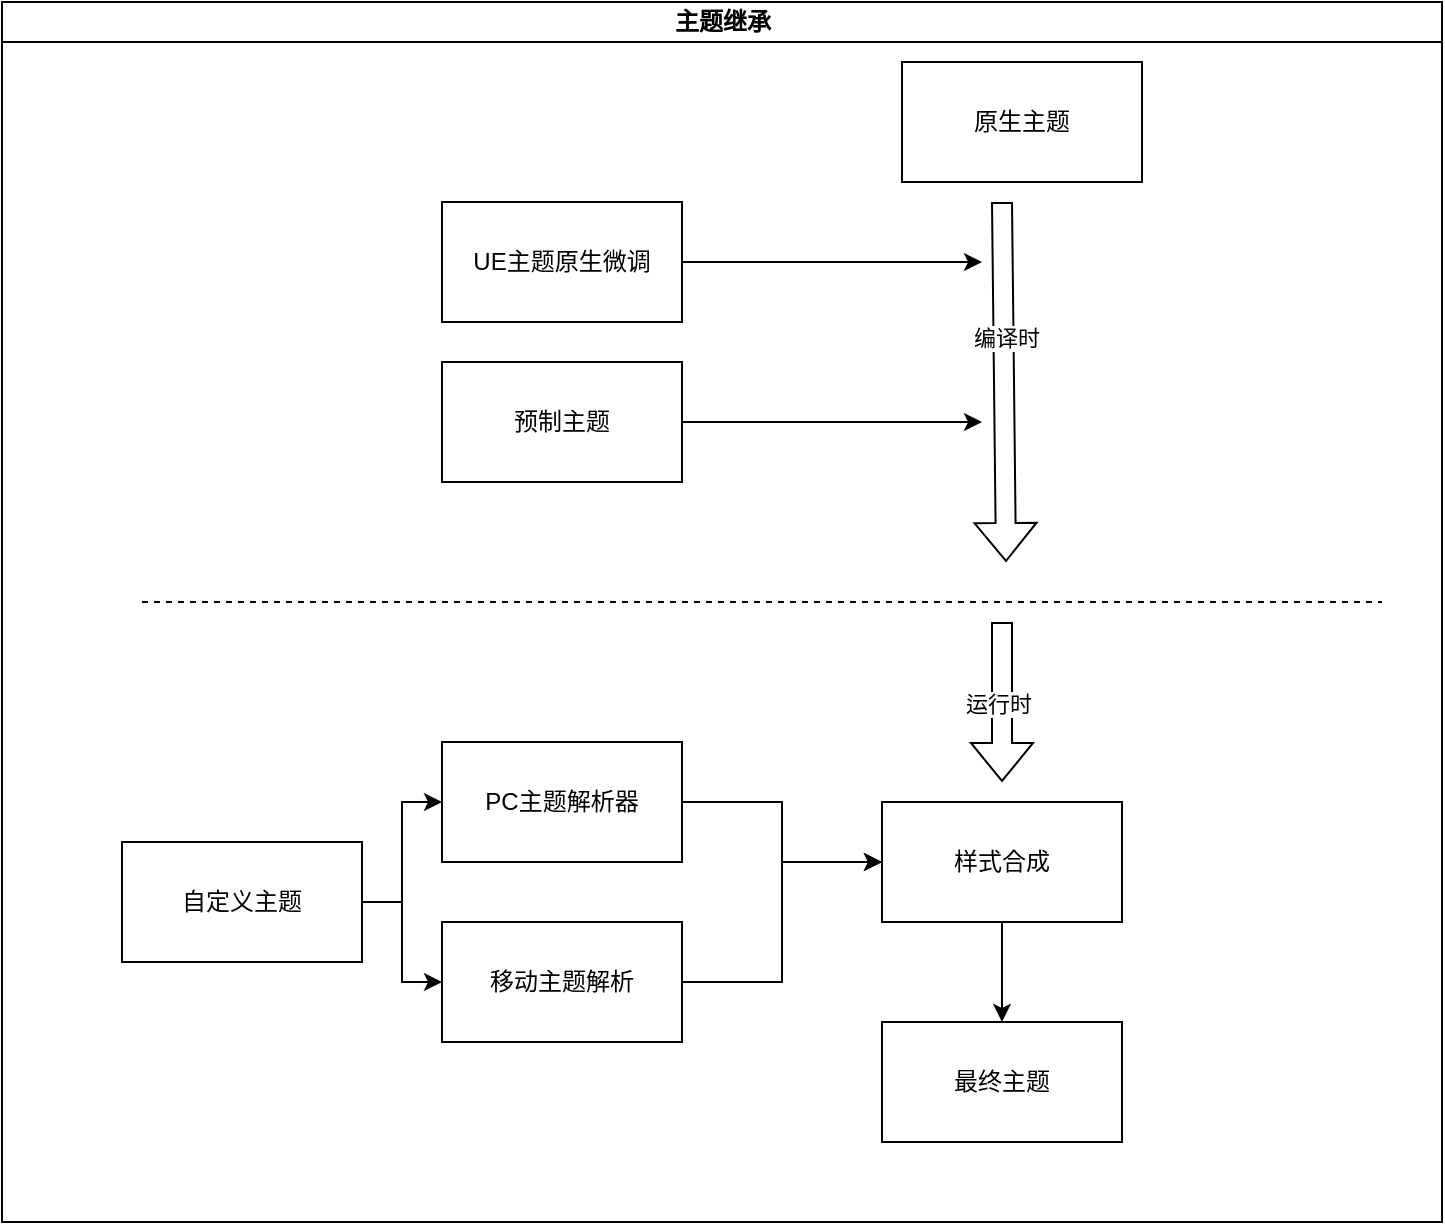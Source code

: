 <mxfile version="28.1.1">
  <diagram id="prtHgNgQTEPvFCAcTncT" name="Page-1">
    <mxGraphModel dx="1418" dy="786" grid="1" gridSize="10" guides="1" tooltips="1" connect="1" arrows="1" fold="1" page="1" pageScale="1" pageWidth="827" pageHeight="1169" math="0" shadow="0">
      <root>
        <mxCell id="0" />
        <mxCell id="1" parent="0" />
        <mxCell id="dNxyNK7c78bLwvsdeMH5-11" value="主题继承" style="swimlane;html=1;startSize=20;horizontal=1;containerType=tree;glass=0;" parent="1" vertex="1">
          <mxGeometry x="40" y="80" width="720" height="610" as="geometry" />
        </mxCell>
        <mxCell id="RWfXwklQVhIxapuO80Ik-25" style="edgeStyle=orthogonalEdgeStyle;rounded=0;orthogonalLoop=1;jettySize=auto;html=1;" edge="1" parent="dNxyNK7c78bLwvsdeMH5-11" source="RWfXwklQVhIxapuO80Ik-2" target="RWfXwklQVhIxapuO80Ik-21">
          <mxGeometry relative="1" as="geometry" />
        </mxCell>
        <mxCell id="RWfXwklQVhIxapuO80Ik-2" value="PC主题解析器" style="rounded=0;whiteSpace=wrap;html=1;" vertex="1" parent="dNxyNK7c78bLwvsdeMH5-11">
          <mxGeometry x="220" y="370" width="120" height="60" as="geometry" />
        </mxCell>
        <mxCell id="RWfXwklQVhIxapuO80Ik-26" style="edgeStyle=orthogonalEdgeStyle;rounded=0;orthogonalLoop=1;jettySize=auto;html=1;" edge="1" parent="dNxyNK7c78bLwvsdeMH5-11" source="RWfXwklQVhIxapuO80Ik-3" target="RWfXwklQVhIxapuO80Ik-21">
          <mxGeometry relative="1" as="geometry" />
        </mxCell>
        <mxCell id="RWfXwklQVhIxapuO80Ik-3" value="移动主题解析" style="rounded=0;whiteSpace=wrap;html=1;" vertex="1" parent="dNxyNK7c78bLwvsdeMH5-11">
          <mxGeometry x="220" y="460" width="120" height="60" as="geometry" />
        </mxCell>
        <mxCell id="RWfXwklQVhIxapuO80Ik-4" value="最终主题" style="rounded=0;whiteSpace=wrap;html=1;" vertex="1" parent="dNxyNK7c78bLwvsdeMH5-11">
          <mxGeometry x="440" y="510" width="120" height="60" as="geometry" />
        </mxCell>
        <mxCell id="RWfXwklQVhIxapuO80Ik-5" style="edgeStyle=orthogonalEdgeStyle;rounded=0;orthogonalLoop=1;jettySize=auto;html=1;entryX=0;entryY=0.5;entryDx=0;entryDy=0;" edge="1" parent="dNxyNK7c78bLwvsdeMH5-11" source="RWfXwklQVhIxapuO80Ik-1" target="RWfXwklQVhIxapuO80Ik-2">
          <mxGeometry relative="1" as="geometry" />
        </mxCell>
        <mxCell id="RWfXwklQVhIxapuO80Ik-6" style="edgeStyle=orthogonalEdgeStyle;rounded=0;orthogonalLoop=1;jettySize=auto;html=1;" edge="1" parent="dNxyNK7c78bLwvsdeMH5-11" source="RWfXwklQVhIxapuO80Ik-1" target="RWfXwklQVhIxapuO80Ik-3">
          <mxGeometry relative="1" as="geometry" />
        </mxCell>
        <mxCell id="RWfXwklQVhIxapuO80Ik-1" value="自定义主题" style="rounded=0;whiteSpace=wrap;html=1;" vertex="1" parent="dNxyNK7c78bLwvsdeMH5-11">
          <mxGeometry x="60" y="420" width="120" height="60" as="geometry" />
        </mxCell>
        <mxCell id="RWfXwklQVhIxapuO80Ik-18" style="edgeStyle=orthogonalEdgeStyle;rounded=0;orthogonalLoop=1;jettySize=auto;html=1;" edge="1" parent="dNxyNK7c78bLwvsdeMH5-11" source="RWfXwklQVhIxapuO80Ik-7">
          <mxGeometry relative="1" as="geometry">
            <mxPoint x="490" y="210" as="targetPoint" />
          </mxGeometry>
        </mxCell>
        <mxCell id="RWfXwklQVhIxapuO80Ik-7" value="预制主题" style="rounded=0;whiteSpace=wrap;html=1;" vertex="1" parent="dNxyNK7c78bLwvsdeMH5-11">
          <mxGeometry x="220" y="180" width="120" height="60" as="geometry" />
        </mxCell>
        <mxCell id="RWfXwklQVhIxapuO80Ik-8" value="原生主题" style="rounded=0;whiteSpace=wrap;html=1;" vertex="1" parent="dNxyNK7c78bLwvsdeMH5-11">
          <mxGeometry x="450" y="30" width="120" height="60" as="geometry" />
        </mxCell>
        <mxCell id="RWfXwklQVhIxapuO80Ik-17" style="edgeStyle=orthogonalEdgeStyle;rounded=0;orthogonalLoop=1;jettySize=auto;html=1;" edge="1" parent="dNxyNK7c78bLwvsdeMH5-11" source="RWfXwklQVhIxapuO80Ik-9">
          <mxGeometry relative="1" as="geometry">
            <mxPoint x="490" y="130" as="targetPoint" />
          </mxGeometry>
        </mxCell>
        <mxCell id="RWfXwklQVhIxapuO80Ik-9" value="UE主题原生微调" style="rounded=0;whiteSpace=wrap;html=1;" vertex="1" parent="dNxyNK7c78bLwvsdeMH5-11">
          <mxGeometry x="220" y="100" width="120" height="60" as="geometry" />
        </mxCell>
        <mxCell id="RWfXwklQVhIxapuO80Ik-10" value="" style="shape=flexArrow;endArrow=classic;html=1;rounded=0;" edge="1" parent="dNxyNK7c78bLwvsdeMH5-11">
          <mxGeometry width="50" height="50" relative="1" as="geometry">
            <mxPoint x="500" y="100" as="sourcePoint" />
            <mxPoint x="502" y="280" as="targetPoint" />
          </mxGeometry>
        </mxCell>
        <mxCell id="RWfXwklQVhIxapuO80Ik-29" value="编译时" style="edgeLabel;html=1;align=center;verticalAlign=middle;resizable=0;points=[];" vertex="1" connectable="0" parent="RWfXwklQVhIxapuO80Ik-10">
          <mxGeometry x="-0.244" y="1" relative="1" as="geometry">
            <mxPoint as="offset" />
          </mxGeometry>
        </mxCell>
        <mxCell id="RWfXwklQVhIxapuO80Ik-24" style="edgeStyle=orthogonalEdgeStyle;rounded=0;orthogonalLoop=1;jettySize=auto;html=1;entryX=0.5;entryY=0;entryDx=0;entryDy=0;" edge="1" parent="dNxyNK7c78bLwvsdeMH5-11" source="RWfXwklQVhIxapuO80Ik-21" target="RWfXwklQVhIxapuO80Ik-4">
          <mxGeometry relative="1" as="geometry" />
        </mxCell>
        <mxCell id="RWfXwklQVhIxapuO80Ik-21" value="样式合成" style="rounded=0;whiteSpace=wrap;html=1;" vertex="1" parent="dNxyNK7c78bLwvsdeMH5-11">
          <mxGeometry x="440" y="400" width="120" height="60" as="geometry" />
        </mxCell>
        <mxCell id="RWfXwklQVhIxapuO80Ik-28" value="" style="shape=flexArrow;endArrow=classic;html=1;rounded=0;" edge="1" parent="dNxyNK7c78bLwvsdeMH5-11">
          <mxGeometry width="50" height="50" relative="1" as="geometry">
            <mxPoint x="500" y="310" as="sourcePoint" />
            <mxPoint x="500" y="390" as="targetPoint" />
          </mxGeometry>
        </mxCell>
        <mxCell id="RWfXwklQVhIxapuO80Ik-30" value="运行时" style="edgeLabel;html=1;align=center;verticalAlign=middle;resizable=0;points=[];" vertex="1" connectable="0" parent="RWfXwklQVhIxapuO80Ik-28">
          <mxGeometry x="0.025" y="-2" relative="1" as="geometry">
            <mxPoint as="offset" />
          </mxGeometry>
        </mxCell>
        <mxCell id="RWfXwklQVhIxapuO80Ik-27" value="" style="endArrow=none;dashed=1;html=1;rounded=0;" edge="1" parent="1">
          <mxGeometry width="50" height="50" relative="1" as="geometry">
            <mxPoint x="110" y="380" as="sourcePoint" />
            <mxPoint x="730" y="380" as="targetPoint" />
          </mxGeometry>
        </mxCell>
      </root>
    </mxGraphModel>
  </diagram>
</mxfile>
